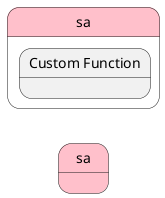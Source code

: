 @startuml
left to right direction


state "sa" as sa #pink {
}


state "sa" as pstatename #pink {
    state "Custom Function" as safunction {
    }
}





@enduml
